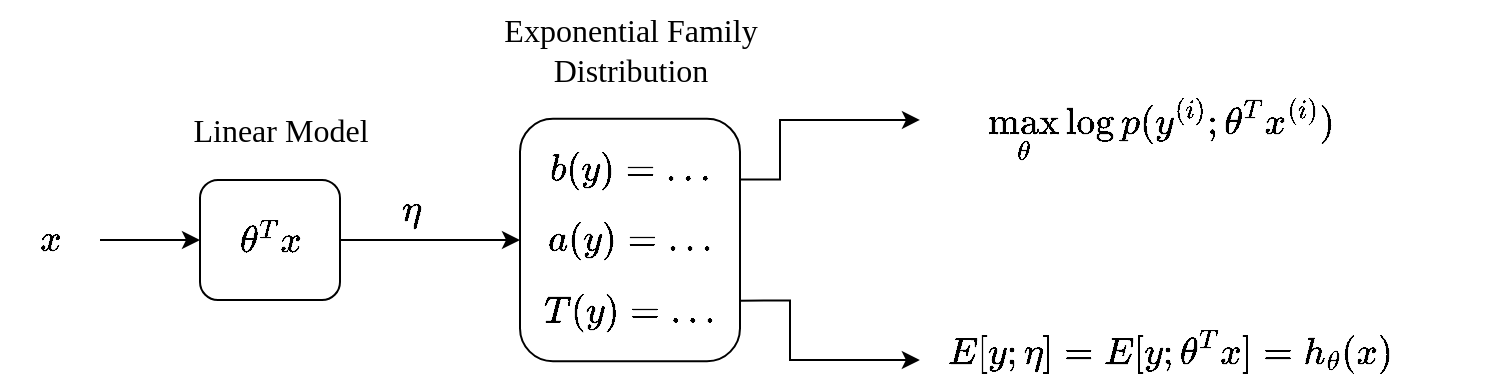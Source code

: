 <mxfile version="27.0.9">
  <diagram name="Page-1" id="8A-6LLFB2WcYGKclbAw4">
    <mxGraphModel dx="469" dy="760" grid="1" gridSize="10" guides="1" tooltips="1" connect="1" arrows="1" fold="1" page="1" pageScale="1" pageWidth="2336" pageHeight="1654" math="1" shadow="0">
      <root>
        <mxCell id="0" />
        <mxCell id="1" parent="0" />
        <mxCell id="QZK2HS5chqRn9Le4Sm2T-8" style="edgeStyle=orthogonalEdgeStyle;rounded=0;orthogonalLoop=1;jettySize=auto;html=1;exitX=1;exitY=0.5;exitDx=0;exitDy=0;entryX=0;entryY=0.5;entryDx=0;entryDy=0;" edge="1" parent="1" source="QZK2HS5chqRn9Le4Sm2T-1" target="QZK2HS5chqRn9Le4Sm2T-5">
          <mxGeometry relative="1" as="geometry" />
        </mxCell>
        <mxCell id="QZK2HS5chqRn9Le4Sm2T-1" value="&lt;font style=&quot;font-size: 16px;&quot;&gt;\(\theta^T x\)&lt;/font&gt;" style="rounded=1;whiteSpace=wrap;html=1;" vertex="1" parent="1">
          <mxGeometry x="450" y="270" width="70" height="60" as="geometry" />
        </mxCell>
        <mxCell id="QZK2HS5chqRn9Le4Sm2T-2" value="&lt;font face=&quot;Georgia&quot; style=&quot;font-size: 16px;&quot;&gt;Linear Model&lt;/font&gt;" style="text;html=1;align=center;verticalAlign=middle;resizable=0;points=[];autosize=1;strokeColor=none;fillColor=none;" vertex="1" parent="1">
          <mxGeometry x="430" y="230" width="120" height="30" as="geometry" />
        </mxCell>
        <mxCell id="QZK2HS5chqRn9Le4Sm2T-4" value="" style="edgeStyle=orthogonalEdgeStyle;rounded=0;orthogonalLoop=1;jettySize=auto;html=1;" edge="1" parent="1" source="QZK2HS5chqRn9Le4Sm2T-3" target="QZK2HS5chqRn9Le4Sm2T-1">
          <mxGeometry relative="1" as="geometry" />
        </mxCell>
        <mxCell id="QZK2HS5chqRn9Le4Sm2T-3" value="&lt;font style=&quot;font-size: 16px;&quot;&gt;\(x\)&lt;/font&gt;" style="text;html=1;align=center;verticalAlign=middle;resizable=0;points=[];autosize=1;strokeColor=none;fillColor=none;" vertex="1" parent="1">
          <mxGeometry x="350" y="285" width="50" height="30" as="geometry" />
        </mxCell>
        <mxCell id="QZK2HS5chqRn9Le4Sm2T-5" value="&lt;span style=&quot;font-size: 16px;&quot;&gt;\[b(y)=\dots \]&lt;/span&gt;&lt;div&gt;&lt;span style=&quot;font-size: 16px;&quot;&gt;\[a(y)= \dots\]&lt;/span&gt;&lt;/div&gt;&lt;div&gt;&lt;span style=&quot;font-size: 16px;&quot;&gt;\[T(y)=\dots \]&lt;/span&gt;&lt;/div&gt;" style="rounded=1;whiteSpace=wrap;html=1;" vertex="1" parent="1">
          <mxGeometry x="610" y="239.38" width="110" height="121.25" as="geometry" />
        </mxCell>
        <mxCell id="QZK2HS5chqRn9Le4Sm2T-6" value="&lt;font face=&quot;Georgia&quot;&gt;&lt;font style=&quot;font-size: 16px;&quot;&gt;Exponential&amp;nbsp;&lt;/font&gt;&lt;span style=&quot;font-size: 16px; background-color: transparent; color: light-dark(rgb(0, 0, 0), rgb(255, 255, 255));&quot;&gt;Family&lt;/span&gt;&lt;/font&gt;&lt;div&gt;&lt;font face=&quot;Georgia&quot; style=&quot;font-size: 16px;&quot;&gt;Distribution&lt;/font&gt;&lt;/div&gt;" style="text;html=1;align=center;verticalAlign=middle;resizable=0;points=[];autosize=1;strokeColor=none;fillColor=none;" vertex="1" parent="1">
          <mxGeometry x="585" y="180" width="160" height="50" as="geometry" />
        </mxCell>
        <mxCell id="QZK2HS5chqRn9Le4Sm2T-9" value="&lt;font style=&quot;font-size: 16px;&quot;&gt;\(\eta\)&lt;/font&gt;" style="text;html=1;align=center;verticalAlign=middle;resizable=0;points=[];autosize=1;strokeColor=none;fillColor=none;" vertex="1" parent="1">
          <mxGeometry x="520" y="270" width="70" height="30" as="geometry" />
        </mxCell>
        <mxCell id="QZK2HS5chqRn9Le4Sm2T-10" value="&lt;span style=&quot;font-size: 16px;&quot;&gt;\[E[y; \eta] = E[y;\theta^T x] = h_{\theta}(x)\]&lt;/span&gt;" style="text;html=1;align=center;verticalAlign=middle;resizable=0;points=[];autosize=1;strokeColor=none;fillColor=none;" vertex="1" parent="1">
          <mxGeometry x="770" y="340" width="330" height="30" as="geometry" />
        </mxCell>
        <mxCell id="QZK2HS5chqRn9Le4Sm2T-12" value="&lt;span style=&quot;font-size: 16px;&quot;&gt;\[\max_{\theta} \log p(y^{(i)}; \theta^T x^{(i)})\]&lt;/span&gt;" style="text;html=1;align=center;verticalAlign=middle;resizable=0;points=[];autosize=1;strokeColor=none;fillColor=none;" vertex="1" parent="1">
          <mxGeometry x="760" y="230" width="340" height="30" as="geometry" />
        </mxCell>
        <mxCell id="QZK2HS5chqRn9Le4Sm2T-14" style="edgeStyle=orthogonalEdgeStyle;rounded=0;orthogonalLoop=1;jettySize=auto;html=1;exitX=1;exitY=0.25;exitDx=0;exitDy=0;entryX=0.147;entryY=0.333;entryDx=0;entryDy=0;entryPerimeter=0;" edge="1" parent="1" source="QZK2HS5chqRn9Le4Sm2T-5" target="QZK2HS5chqRn9Le4Sm2T-12">
          <mxGeometry relative="1" as="geometry" />
        </mxCell>
        <mxCell id="QZK2HS5chqRn9Le4Sm2T-15" style="edgeStyle=orthogonalEdgeStyle;rounded=0;orthogonalLoop=1;jettySize=auto;html=1;exitX=1;exitY=0.75;exitDx=0;exitDy=0;entryX=0.121;entryY=0.667;entryDx=0;entryDy=0;entryPerimeter=0;" edge="1" parent="1" source="QZK2HS5chqRn9Le4Sm2T-5" target="QZK2HS5chqRn9Le4Sm2T-10">
          <mxGeometry relative="1" as="geometry" />
        </mxCell>
      </root>
    </mxGraphModel>
  </diagram>
</mxfile>
